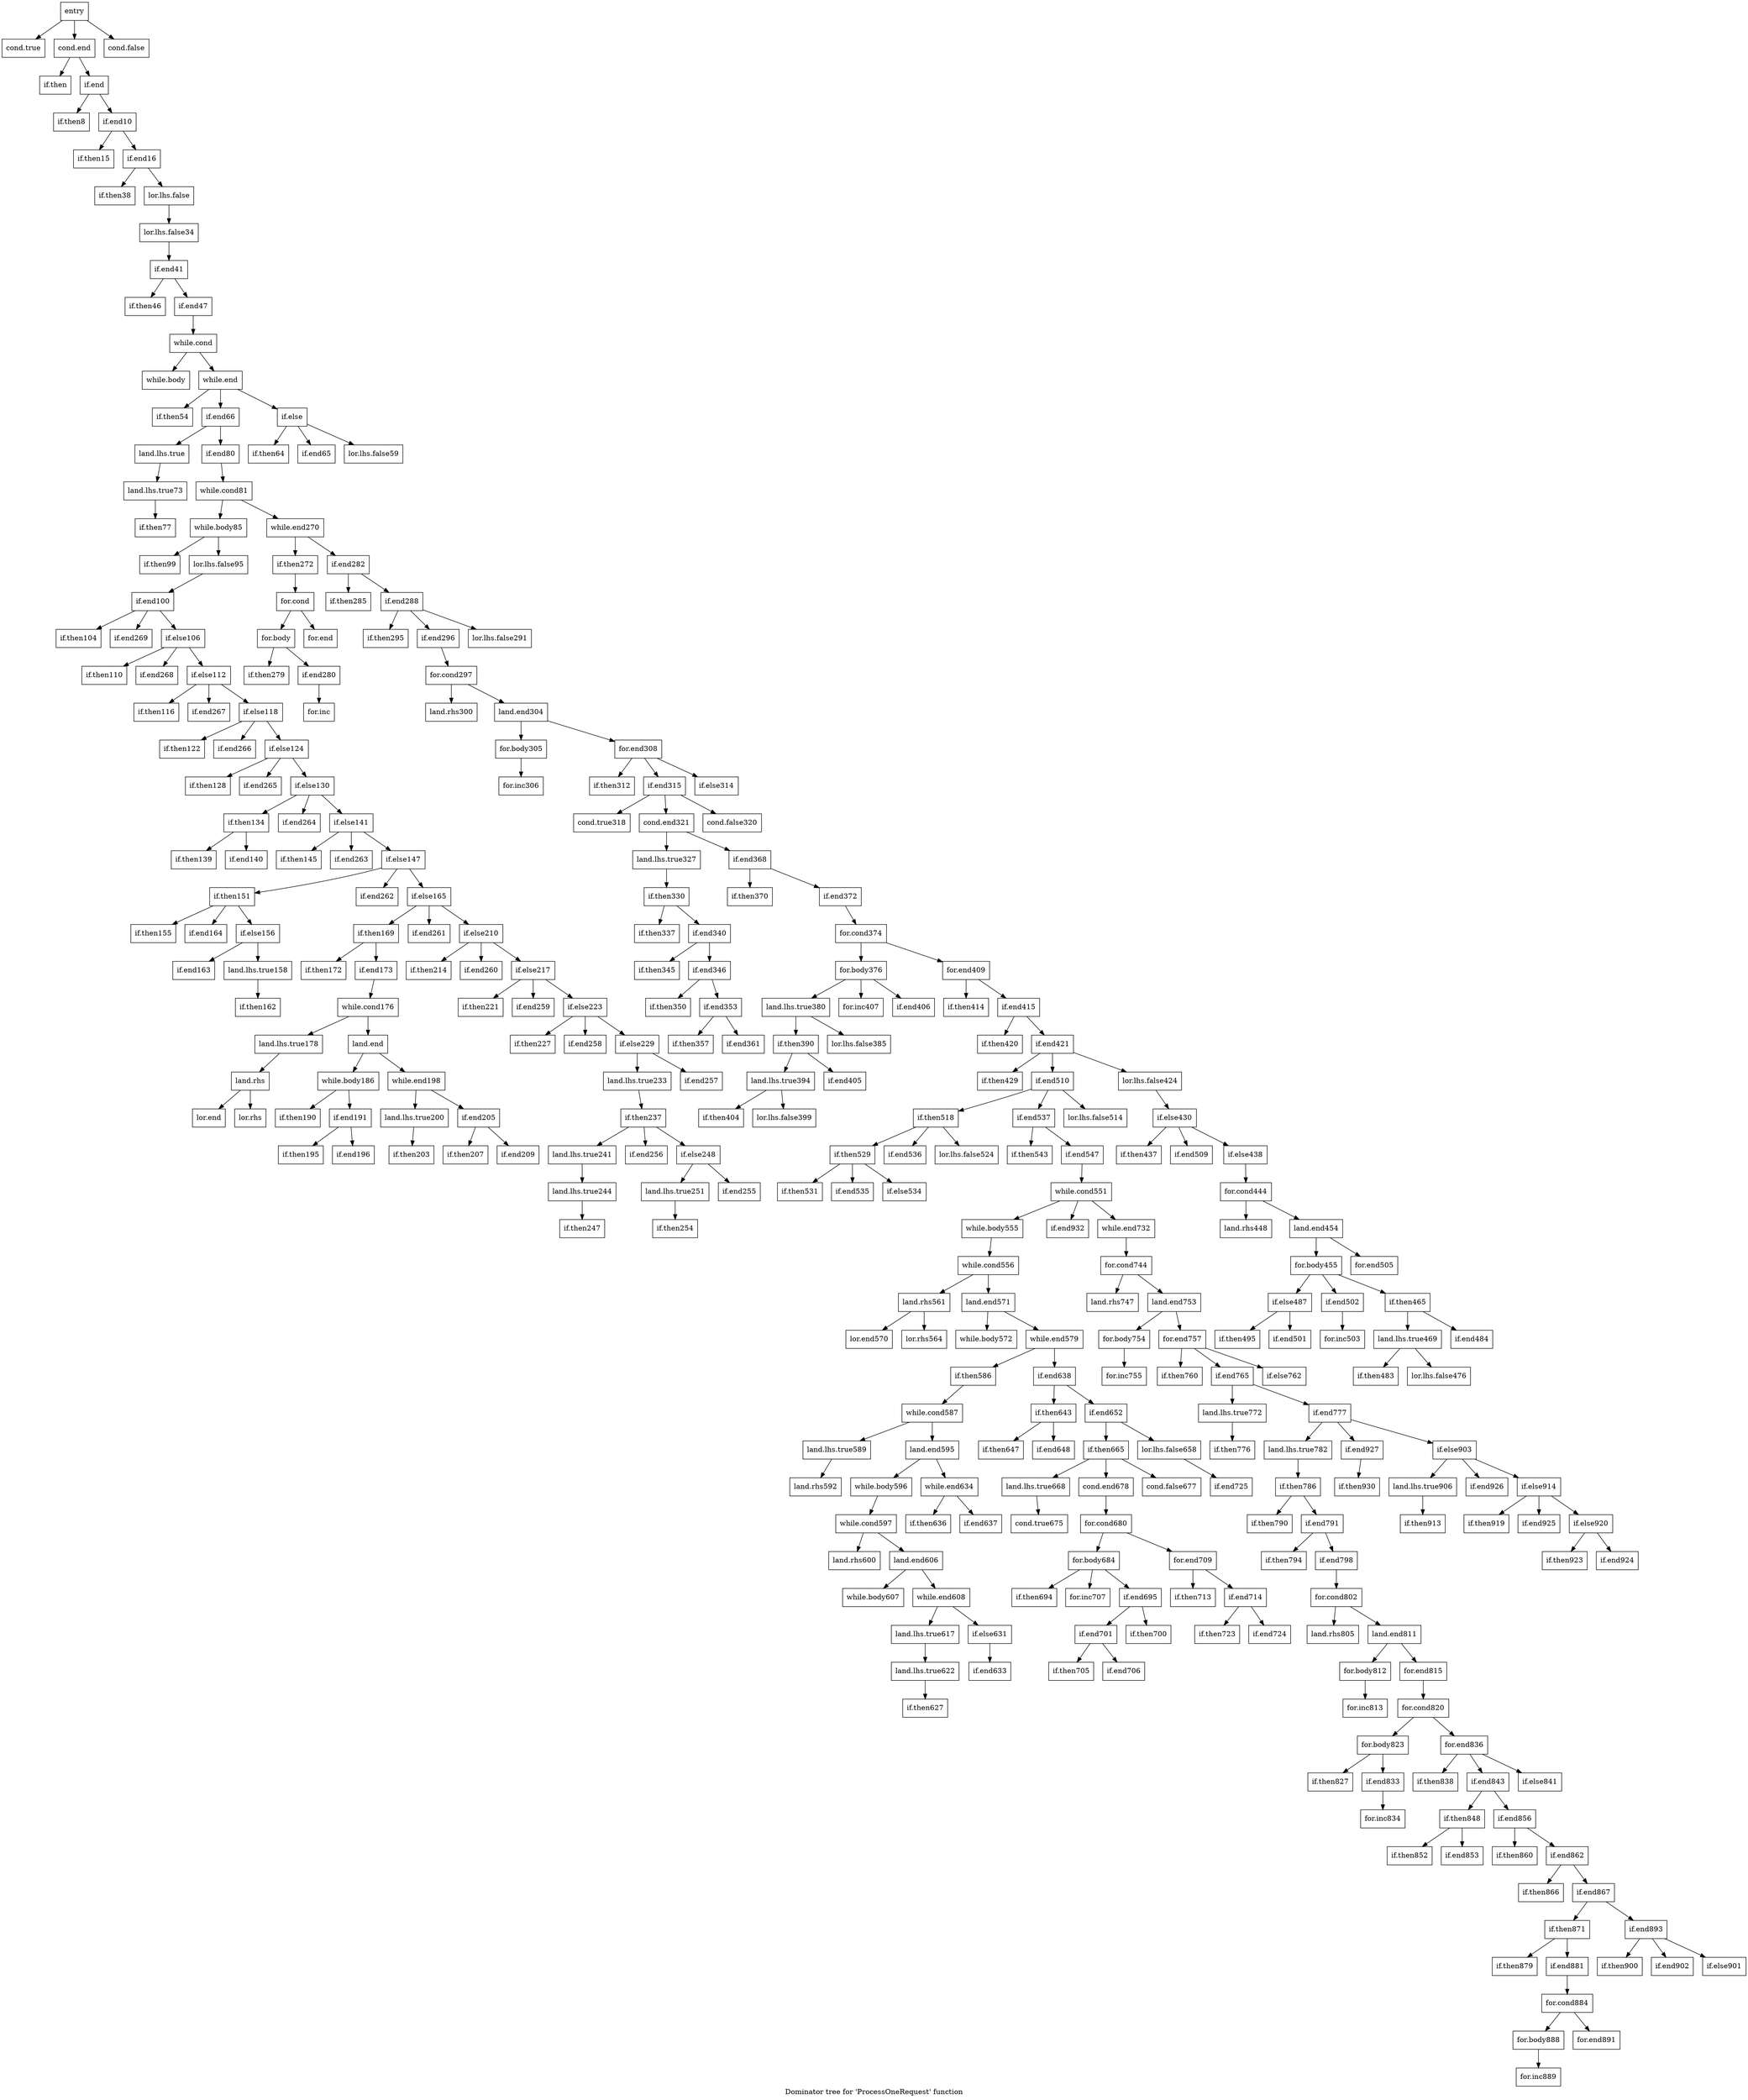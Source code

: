 digraph "Dominator tree for 'ProcessOneRequest' function" {
	label="Dominator tree for 'ProcessOneRequest' function";

	Node0xeb7fa0 [shape=record,label="{entry}"];
	Node0xeb7fa0 -> Node0xee7a70;
	Node0xeb7fa0 -> Node0xeb6680;
	Node0xeb7fa0 -> Node0xea7880;
	Node0xee7a70 [shape=record,label="{cond.true}"];
	Node0xeb6680 [shape=record,label="{cond.end}"];
	Node0xeb6680 -> Node0xeb4b50;
	Node0xeb6680 -> Node0xee9a70;
	Node0xeb4b50 [shape=record,label="{if.then}"];
	Node0xee9a70 [shape=record,label="{if.end}"];
	Node0xee9a70 -> Node0xeb5410;
	Node0xee9a70 -> Node0xeae7e0;
	Node0xeb5410 [shape=record,label="{if.then8}"];
	Node0xeae7e0 [shape=record,label="{if.end10}"];
	Node0xeae7e0 -> Node0xeae530;
	Node0xeae7e0 -> Node0xeaece0;
	Node0xeae530 [shape=record,label="{if.then15}"];
	Node0xeaece0 [shape=record,label="{if.end16}"];
	Node0xeaece0 -> Node0xebb650;
	Node0xeaece0 -> Node0xebc280;
	Node0xebb650 [shape=record,label="{if.then38}"];
	Node0xebc280 [shape=record,label="{lor.lhs.false}"];
	Node0xebc280 -> Node0xecfb90;
	Node0xecfb90 [shape=record,label="{lor.lhs.false34}"];
	Node0xecfb90 -> Node0xec2de0;
	Node0xec2de0 [shape=record,label="{if.end41}"];
	Node0xec2de0 -> Node0xee9ae0;
	Node0xec2de0 -> Node0xebe3b0;
	Node0xee9ae0 [shape=record,label="{if.then46}"];
	Node0xebe3b0 [shape=record,label="{if.end47}"];
	Node0xebe3b0 -> Node0xebe280;
	Node0xebe280 [shape=record,label="{while.cond}"];
	Node0xebe280 -> Node0xec3c50;
	Node0xebe280 -> Node0xecebc0;
	Node0xec3c50 [shape=record,label="{while.body}"];
	Node0xecebc0 [shape=record,label="{while.end}"];
	Node0xecebc0 -> Node0xec5ca0;
	Node0xecebc0 -> Node0xebfea0;
	Node0xecebc0 -> Node0xe99dd0;
	Node0xec5ca0 [shape=record,label="{if.then54}"];
	Node0xebfea0 [shape=record,label="{if.end66}"];
	Node0xebfea0 -> Node0xec2ca0;
	Node0xebfea0 -> Node0xebcbb0;
	Node0xec2ca0 [shape=record,label="{land.lhs.true}"];
	Node0xec2ca0 -> Node0xec30a0;
	Node0xec30a0 [shape=record,label="{land.lhs.true73}"];
	Node0xec30a0 -> Node0xec26b0;
	Node0xec26b0 [shape=record,label="{if.then77}"];
	Node0xebcbb0 [shape=record,label="{if.end80}"];
	Node0xebcbb0 -> Node0xebc000;
	Node0xebc000 [shape=record,label="{while.cond81}"];
	Node0xebc000 -> Node0xebc450;
	Node0xebc000 -> Node0xec0920;
	Node0xebc450 [shape=record,label="{while.body85}"];
	Node0xebc450 -> Node0xebdcb0;
	Node0xebc450 -> Node0xe6eaa0;
	Node0xebdcb0 [shape=record,label="{if.then99}"];
	Node0xe6eaa0 [shape=record,label="{lor.lhs.false95}"];
	Node0xe6eaa0 -> Node0xe333b0;
	Node0xe333b0 [shape=record,label="{if.end100}"];
	Node0xe333b0 -> Node0xe2fb20;
	Node0xe333b0 -> Node0xe33af0;
	Node0xe333b0 -> Node0xe94de0;
	Node0xe2fb20 [shape=record,label="{if.then104}"];
	Node0xe33af0 [shape=record,label="{if.end269}"];
	Node0xe94de0 [shape=record,label="{if.else106}"];
	Node0xe94de0 -> Node0xe42350;
	Node0xe94de0 -> Node0xe73bd0;
	Node0xe94de0 -> Node0xe4f2d0;
	Node0xe42350 [shape=record,label="{if.then110}"];
	Node0xe73bd0 [shape=record,label="{if.end268}"];
	Node0xe4f2d0 [shape=record,label="{if.else112}"];
	Node0xe4f2d0 -> Node0xe71c60;
	Node0xe4f2d0 -> Node0xe79aa0;
	Node0xe4f2d0 -> Node0xe70c50;
	Node0xe71c60 [shape=record,label="{if.then116}"];
	Node0xe79aa0 [shape=record,label="{if.end267}"];
	Node0xe70c50 [shape=record,label="{if.else118}"];
	Node0xe70c50 -> Node0xe85e10;
	Node0xe70c50 -> Node0xe62f20;
	Node0xe70c50 -> Node0xe73830;
	Node0xe85e10 [shape=record,label="{if.then122}"];
	Node0xe62f20 [shape=record,label="{if.end266}"];
	Node0xe73830 [shape=record,label="{if.else124}"];
	Node0xe73830 -> Node0xe3af70;
	Node0xe73830 -> Node0xe29580;
	Node0xe73830 -> Node0xe95560;
	Node0xe3af70 [shape=record,label="{if.then128}"];
	Node0xe29580 [shape=record,label="{if.end265}"];
	Node0xe95560 [shape=record,label="{if.else130}"];
	Node0xe95560 -> Node0xe118e0;
	Node0xe95560 -> Node0xe5ca20;
	Node0xe95560 -> Node0xe1d760;
	Node0xe118e0 [shape=record,label="{if.then134}"];
	Node0xe118e0 -> Node0xe8f630;
	Node0xe118e0 -> Node0xedfef0;
	Node0xe8f630 [shape=record,label="{if.then139}"];
	Node0xedfef0 [shape=record,label="{if.end140}"];
	Node0xe5ca20 [shape=record,label="{if.end264}"];
	Node0xe1d760 [shape=record,label="{if.else141}"];
	Node0xe1d760 -> Node0xe33760;
	Node0xe1d760 -> Node0xe8ecf0;
	Node0xe1d760 -> Node0xe6ee00;
	Node0xe33760 [shape=record,label="{if.then145}"];
	Node0xe8ecf0 [shape=record,label="{if.end263}"];
	Node0xe6ee00 [shape=record,label="{if.else147}"];
	Node0xe6ee00 -> Node0xe6fbc0;
	Node0xe6ee00 -> Node0xe50bd0;
	Node0xe6ee00 -> Node0xe0f7d0;
	Node0xe6fbc0 [shape=record,label="{if.then151}"];
	Node0xe6fbc0 -> Node0xe6d0d0;
	Node0xe6fbc0 -> Node0xe5d390;
	Node0xe6fbc0 -> Node0xe39450;
	Node0xe6d0d0 [shape=record,label="{if.then155}"];
	Node0xe5d390 [shape=record,label="{if.end164}"];
	Node0xe39450 [shape=record,label="{if.else156}"];
	Node0xe39450 -> Node0xe3dbb0;
	Node0xe39450 -> Node0xe80070;
	Node0xe3dbb0 [shape=record,label="{if.end163}"];
	Node0xe80070 [shape=record,label="{land.lhs.true158}"];
	Node0xe80070 -> Node0xea8cc0;
	Node0xea8cc0 [shape=record,label="{if.then162}"];
	Node0xe50bd0 [shape=record,label="{if.end262}"];
	Node0xe0f7d0 [shape=record,label="{if.else165}"];
	Node0xe0f7d0 -> Node0xe8d8e0;
	Node0xe0f7d0 -> Node0xe90e00;
	Node0xe0f7d0 -> Node0xe87260;
	Node0xe8d8e0 [shape=record,label="{if.then169}"];
	Node0xe8d8e0 -> Node0xe487e0;
	Node0xe8d8e0 -> Node0xe4c0d0;
	Node0xe487e0 [shape=record,label="{if.then172}"];
	Node0xe4c0d0 [shape=record,label="{if.end173}"];
	Node0xe4c0d0 -> Node0xe814a0;
	Node0xe814a0 [shape=record,label="{while.cond176}"];
	Node0xe814a0 -> Node0xe33ea0;
	Node0xe814a0 -> Node0xe6c260;
	Node0xe33ea0 [shape=record,label="{land.lhs.true178}"];
	Node0xe33ea0 -> Node0xe98090;
	Node0xe98090 [shape=record,label="{land.rhs}"];
	Node0xe98090 -> Node0xe938a0;
	Node0xe98090 -> Node0xe80560;
	Node0xe938a0 [shape=record,label="{lor.end}"];
	Node0xe80560 [shape=record,label="{lor.rhs}"];
	Node0xe6c260 [shape=record,label="{land.end}"];
	Node0xe6c260 -> Node0xe42f10;
	Node0xe6c260 -> Node0xe631c0;
	Node0xe42f10 [shape=record,label="{while.body186}"];
	Node0xe42f10 -> Node0xe57250;
	Node0xe42f10 -> Node0xe112a0;
	Node0xe57250 [shape=record,label="{if.then190}"];
	Node0xe112a0 [shape=record,label="{if.end191}"];
	Node0xe112a0 -> Node0xe2ff00;
	Node0xe112a0 -> Node0xe941e0;
	Node0xe2ff00 [shape=record,label="{if.then195}"];
	Node0xe941e0 [shape=record,label="{if.end196}"];
	Node0xe631c0 [shape=record,label="{while.end198}"];
	Node0xe631c0 -> Node0xe69e40;
	Node0xe631c0 -> Node0xe6cef0;
	Node0xe69e40 [shape=record,label="{land.lhs.true200}"];
	Node0xe69e40 -> Node0xe2ffd0;
	Node0xe2ffd0 [shape=record,label="{if.then203}"];
	Node0xe6cef0 [shape=record,label="{if.end205}"];
	Node0xe6cef0 -> Node0xe0f9d0;
	Node0xe6cef0 -> Node0xe484c0;
	Node0xe0f9d0 [shape=record,label="{if.then207}"];
	Node0xe484c0 [shape=record,label="{if.end209}"];
	Node0xe90e00 [shape=record,label="{if.end261}"];
	Node0xe87260 [shape=record,label="{if.else210}"];
	Node0xe87260 -> Node0xe70b80;
	Node0xe87260 -> Node0xe8e120;
	Node0xe87260 -> Node0xea0560;
	Node0xe70b80 [shape=record,label="{if.then214}"];
	Node0xe8e120 [shape=record,label="{if.end260}"];
	Node0xea0560 [shape=record,label="{if.else217}"];
	Node0xea0560 -> Node0xea06d0;
	Node0xea0560 -> Node0xe9beb0;
	Node0xea0560 -> Node0xe23420;
	Node0xea06d0 [shape=record,label="{if.then221}"];
	Node0xe9beb0 [shape=record,label="{if.end259}"];
	Node0xe23420 [shape=record,label="{if.else223}"];
	Node0xe23420 -> Node0xea1400;
	Node0xe23420 -> Node0xe3b1e0;
	Node0xe23420 -> Node0xee5f90;
	Node0xea1400 [shape=record,label="{if.then227}"];
	Node0xe3b1e0 [shape=record,label="{if.end258}"];
	Node0xee5f90 [shape=record,label="{if.else229}"];
	Node0xee5f90 -> Node0xea2e00;
	Node0xee5f90 -> Node0xe9eed0;
	Node0xea2e00 [shape=record,label="{land.lhs.true233}"];
	Node0xea2e00 -> Node0xe9d870;
	Node0xe9d870 [shape=record,label="{if.then237}"];
	Node0xe9d870 -> Node0xe9ac60;
	Node0xe9d870 -> Node0xe9c140;
	Node0xe9d870 -> Node0xe99ec0;
	Node0xe9ac60 [shape=record,label="{land.lhs.true241}"];
	Node0xe9ac60 -> Node0xe42720;
	Node0xe42720 [shape=record,label="{land.lhs.true244}"];
	Node0xe42720 -> Node0xe9aad0;
	Node0xe9aad0 [shape=record,label="{if.then247}"];
	Node0xe9c140 [shape=record,label="{if.end256}"];
	Node0xe99ec0 [shape=record,label="{if.else248}"];
	Node0xe99ec0 -> Node0xe63070;
	Node0xe99ec0 -> Node0xe51410;
	Node0xe63070 [shape=record,label="{land.lhs.true251}"];
	Node0xe63070 -> Node0xea0ea0;
	Node0xea0ea0 [shape=record,label="{if.then254}"];
	Node0xe51410 [shape=record,label="{if.end255}"];
	Node0xe9eed0 [shape=record,label="{if.end257}"];
	Node0xec0920 [shape=record,label="{while.end270}"];
	Node0xec0920 -> Node0xed1720;
	Node0xec0920 -> Node0xec2b70;
	Node0xed1720 [shape=record,label="{if.then272}"];
	Node0xed1720 -> Node0xed02f0;
	Node0xed02f0 [shape=record,label="{for.cond}"];
	Node0xed02f0 -> Node0xecc2a0;
	Node0xed02f0 -> Node0xed0680;
	Node0xecc2a0 [shape=record,label="{for.body}"];
	Node0xecc2a0 -> Node0xec6130;
	Node0xecc2a0 -> Node0xece850;
	Node0xec6130 [shape=record,label="{if.then279}"];
	Node0xece850 [shape=record,label="{if.end280}"];
	Node0xece850 -> Node0xec4fa0;
	Node0xec4fa0 [shape=record,label="{for.inc}"];
	Node0xed0680 [shape=record,label="{for.end}"];
	Node0xec2b70 [shape=record,label="{if.end282}"];
	Node0xec2b70 -> Node0xec12a0;
	Node0xec2b70 -> Node0xebfa00;
	Node0xec12a0 [shape=record,label="{if.then285}"];
	Node0xebfa00 [shape=record,label="{if.end288}"];
	Node0xebfa00 -> Node0xec86f0;
	Node0xebfa00 -> Node0xec1d40;
	Node0xebfa00 -> Node0xe10330;
	Node0xec86f0 [shape=record,label="{if.then295}"];
	Node0xec1d40 [shape=record,label="{if.end296}"];
	Node0xec1d40 -> Node0xecff20;
	Node0xecff20 [shape=record,label="{for.cond297}"];
	Node0xecff20 -> Node0xe4dcd0;
	Node0xecff20 -> Node0xec9ac0;
	Node0xe4dcd0 [shape=record,label="{land.rhs300}"];
	Node0xec9ac0 [shape=record,label="{land.end304}"];
	Node0xec9ac0 -> Node0xec8a70;
	Node0xec9ac0 -> Node0xec8350;
	Node0xec8a70 [shape=record,label="{for.body305}"];
	Node0xec8a70 -> Node0xec47f0;
	Node0xec47f0 [shape=record,label="{for.inc306}"];
	Node0xec8350 [shape=record,label="{for.end308}"];
	Node0xec8350 -> Node0xec55f0;
	Node0xec8350 -> Node0xebe650;
	Node0xec8350 -> Node0xee8f00;
	Node0xec55f0 [shape=record,label="{if.then312}"];
	Node0xebe650 [shape=record,label="{if.end315}"];
	Node0xebe650 -> Node0xec0020;
	Node0xebe650 -> Node0xecf170;
	Node0xebe650 -> Node0xe968c0;
	Node0xec0020 [shape=record,label="{cond.true318}"];
	Node0xecf170 [shape=record,label="{cond.end321}"];
	Node0xecf170 -> Node0xec7970;
	Node0xecf170 -> Node0xec5940;
	Node0xec7970 [shape=record,label="{land.lhs.true327}"];
	Node0xec7970 -> Node0xece270;
	Node0xece270 [shape=record,label="{if.then330}"];
	Node0xece270 -> Node0xebaa40;
	Node0xece270 -> Node0xec63f0;
	Node0xebaa40 [shape=record,label="{if.then337}"];
	Node0xec63f0 [shape=record,label="{if.end340}"];
	Node0xec63f0 -> Node0xec19b0;
	Node0xec63f0 -> Node0xec5330;
	Node0xec19b0 [shape=record,label="{if.then345}"];
	Node0xec5330 [shape=record,label="{if.end346}"];
	Node0xec5330 -> Node0xeeba80;
	Node0xec5330 -> Node0xec2080;
	Node0xeeba80 [shape=record,label="{if.then350}"];
	Node0xec2080 [shape=record,label="{if.end353}"];
	Node0xec2080 -> Node0xebe500;
	Node0xec2080 -> Node0xec7ef0;
	Node0xebe500 [shape=record,label="{if.then357}"];
	Node0xec7ef0 [shape=record,label="{if.end361}"];
	Node0xec5940 [shape=record,label="{if.end368}"];
	Node0xec5940 -> Node0xec2aa0;
	Node0xec5940 -> Node0xec65a0;
	Node0xec2aa0 [shape=record,label="{if.then370}"];
	Node0xec65a0 [shape=record,label="{if.end372}"];
	Node0xec65a0 -> Node0xec34a0;
	Node0xec34a0 [shape=record,label="{for.cond374}"];
	Node0xec34a0 -> Node0xebcf60;
	Node0xec34a0 -> Node0xed3460;
	Node0xebcf60 [shape=record,label="{for.body376}"];
	Node0xebcf60 -> Node0xebc5c0;
	Node0xebcf60 -> Node0xec9f20;
	Node0xebcf60 -> Node0xed2280;
	Node0xebc5c0 [shape=record,label="{land.lhs.true380}"];
	Node0xebc5c0 -> Node0xecf7c0;
	Node0xebc5c0 -> Node0xed1df0;
	Node0xecf7c0 [shape=record,label="{if.then390}"];
	Node0xecf7c0 -> Node0xec2450;
	Node0xecf7c0 -> Node0xed3b20;
	Node0xec2450 [shape=record,label="{land.lhs.true394}"];
	Node0xec2450 -> Node0xed0a50;
	Node0xec2450 -> Node0xed4130;
	Node0xed0a50 [shape=record,label="{if.then404}"];
	Node0xed4130 [shape=record,label="{lor.lhs.false399}"];
	Node0xed3b20 [shape=record,label="{if.end405}"];
	Node0xed1df0 [shape=record,label="{lor.lhs.false385}"];
	Node0xec9f20 [shape=record,label="{for.inc407}"];
	Node0xed2280 [shape=record,label="{if.end406}"];
	Node0xed3460 [shape=record,label="{for.end409}"];
	Node0xed3460 -> Node0xed3750;
	Node0xed3460 -> Node0xe03a50;
	Node0xed3750 [shape=record,label="{if.then414}"];
	Node0xe03a50 [shape=record,label="{if.end415}"];
	Node0xe03a50 -> Node0xee30c0;
	Node0xe03a50 -> Node0xee5c00;
	Node0xee30c0 [shape=record,label="{if.then420}"];
	Node0xee5c00 [shape=record,label="{if.end421}"];
	Node0xee5c00 -> Node0xed60a0;
	Node0xee5c00 -> Node0xed9070;
	Node0xee5c00 -> Node0xe29c90;
	Node0xed60a0 [shape=record,label="{if.then429}"];
	Node0xed9070 [shape=record,label="{if.end510}"];
	Node0xed9070 -> Node0xe55b20;
	Node0xed9070 -> Node0xedd5d0;
	Node0xed9070 -> Node0xe96460;
	Node0xe55b20 [shape=record,label="{if.then518}"];
	Node0xe55b20 -> Node0xed4500;
	Node0xe55b20 -> Node0xe0ac60;
	Node0xe55b20 -> Node0xe975a0;
	Node0xed4500 [shape=record,label="{if.then529}"];
	Node0xed4500 -> Node0xe8f4e0;
	Node0xed4500 -> Node0xee5ed0;
	Node0xed4500 -> Node0xe59590;
	Node0xe8f4e0 [shape=record,label="{if.then531}"];
	Node0xee5ed0 [shape=record,label="{if.end535}"];
	Node0xe59590 [shape=record,label="{if.else534}"];
	Node0xe0ac60 [shape=record,label="{if.end536}"];
	Node0xe975a0 [shape=record,label="{lor.lhs.false524}"];
	Node0xedd5d0 [shape=record,label="{if.end537}"];
	Node0xedd5d0 -> Node0xed8ab0;
	Node0xedd5d0 -> Node0xed4b20;
	Node0xed8ab0 [shape=record,label="{if.then543}"];
	Node0xed4b20 [shape=record,label="{if.end547}"];
	Node0xed4b20 -> Node0xedf020;
	Node0xedf020 [shape=record,label="{while.cond551}"];
	Node0xedf020 -> Node0xedf420;
	Node0xedf020 -> Node0xe4e620;
	Node0xedf020 -> Node0xed50a0;
	Node0xedf420 [shape=record,label="{while.body555}"];
	Node0xedf420 -> Node0xed7a60;
	Node0xed7a60 [shape=record,label="{while.cond556}"];
	Node0xed7a60 -> Node0xe05e10;
	Node0xed7a60 -> Node0xedc540;
	Node0xe05e10 [shape=record,label="{land.rhs561}"];
	Node0xe05e10 -> Node0xed93c0;
	Node0xe05e10 -> Node0xe847a0;
	Node0xed93c0 [shape=record,label="{lor.end570}"];
	Node0xe847a0 [shape=record,label="{lor.rhs564}"];
	Node0xedc540 [shape=record,label="{land.end571}"];
	Node0xedc540 -> Node0xe04310;
	Node0xedc540 -> Node0xedde90;
	Node0xe04310 [shape=record,label="{while.body572}"];
	Node0xedde90 [shape=record,label="{while.end579}"];
	Node0xedde90 -> Node0xedfc20;
	Node0xedde90 -> Node0xe2f5b0;
	Node0xedfc20 [shape=record,label="{if.then586}"];
	Node0xedfc20 -> Node0xede760;
	Node0xede760 [shape=record,label="{while.cond587}"];
	Node0xede760 -> Node0xe0af90;
	Node0xede760 -> Node0xede360;
	Node0xe0af90 [shape=record,label="{land.lhs.true589}"];
	Node0xe0af90 -> Node0xed5f90;
	Node0xed5f90 [shape=record,label="{land.rhs592}"];
	Node0xede360 [shape=record,label="{land.end595}"];
	Node0xede360 -> Node0xed5750;
	Node0xede360 -> Node0xe004d0;
	Node0xed5750 [shape=record,label="{while.body596}"];
	Node0xed5750 -> Node0xdd2170;
	Node0xdd2170 [shape=record,label="{while.cond597}"];
	Node0xdd2170 -> Node0xed5e20;
	Node0xdd2170 -> Node0xe05f10;
	Node0xed5e20 [shape=record,label="{land.rhs600}"];
	Node0xe05f10 [shape=record,label="{land.end606}"];
	Node0xe05f10 -> Node0xed6260;
	Node0xe05f10 -> Node0xee5a70;
	Node0xed6260 [shape=record,label="{while.body607}"];
	Node0xee5a70 [shape=record,label="{while.end608}"];
	Node0xee5a70 -> Node0xedc250;
	Node0xee5a70 -> Node0xed74f0;
	Node0xedc250 [shape=record,label="{land.lhs.true617}"];
	Node0xedc250 -> Node0xe03920;
	Node0xe03920 [shape=record,label="{land.lhs.true622}"];
	Node0xe03920 -> Node0xedcac0;
	Node0xedcac0 [shape=record,label="{if.then627}"];
	Node0xed74f0 [shape=record,label="{if.else631}"];
	Node0xed74f0 -> Node0xe04430;
	Node0xe04430 [shape=record,label="{if.end633}"];
	Node0xe004d0 [shape=record,label="{while.end634}"];
	Node0xe004d0 -> Node0xedd890;
	Node0xe004d0 -> Node0xed9d20;
	Node0xedd890 [shape=record,label="{if.then636}"];
	Node0xed9d20 [shape=record,label="{if.end637}"];
	Node0xe2f5b0 [shape=record,label="{if.end638}"];
	Node0xe2f5b0 -> Node0xe0db20;
	Node0xe2f5b0 -> Node0xe86da0;
	Node0xe0db20 [shape=record,label="{if.then643}"];
	Node0xe0db20 -> Node0xe70880;
	Node0xe0db20 -> Node0xe69fd0;
	Node0xe70880 [shape=record,label="{if.then647}"];
	Node0xe69fd0 [shape=record,label="{if.end648}"];
	Node0xe86da0 [shape=record,label="{if.end652}"];
	Node0xe86da0 -> Node0xe28cf0;
	Node0xe86da0 -> Node0xe620d0;
	Node0xe28cf0 [shape=record,label="{if.then665}"];
	Node0xe28cf0 -> Node0xe225a0;
	Node0xe28cf0 -> Node0xe99520;
	Node0xe28cf0 -> Node0xe813b0;
	Node0xe225a0 [shape=record,label="{land.lhs.true668}"];
	Node0xe225a0 -> Node0xe5f260;
	Node0xe5f260 [shape=record,label="{cond.true675}"];
	Node0xe99520 [shape=record,label="{cond.end678}"];
	Node0xe99520 -> Node0xe8ee40;
	Node0xe8ee40 [shape=record,label="{for.cond680}"];
	Node0xe8ee40 -> Node0xe23ce0;
	Node0xe8ee40 -> Node0xe22360;
	Node0xe23ce0 [shape=record,label="{for.body684}"];
	Node0xe23ce0 -> Node0xe1c5c0;
	Node0xe23ce0 -> Node0xe97260;
	Node0xe23ce0 -> Node0xe371e0;
	Node0xe1c5c0 [shape=record,label="{if.then694}"];
	Node0xe97260 [shape=record,label="{for.inc707}"];
	Node0xe371e0 [shape=record,label="{if.end695}"];
	Node0xe371e0 -> Node0xe7ff00;
	Node0xe371e0 -> Node0xe247f0;
	Node0xe7ff00 [shape=record,label="{if.end701}"];
	Node0xe7ff00 -> Node0xe98b40;
	Node0xe7ff00 -> Node0xe72ca0;
	Node0xe98b40 [shape=record,label="{if.then705}"];
	Node0xe72ca0 [shape=record,label="{if.end706}"];
	Node0xe247f0 [shape=record,label="{if.then700}"];
	Node0xe22360 [shape=record,label="{for.end709}"];
	Node0xe22360 -> Node0xe378c0;
	Node0xe22360 -> Node0xe90750;
	Node0xe378c0 [shape=record,label="{if.then713}"];
	Node0xe90750 [shape=record,label="{if.end714}"];
	Node0xe90750 -> Node0xe27160;
	Node0xe90750 -> Node0xe73a80;
	Node0xe27160 [shape=record,label="{if.then723}"];
	Node0xe73a80 [shape=record,label="{if.end724}"];
	Node0xe813b0 [shape=record,label="{cond.false677}"];
	Node0xe620d0 [shape=record,label="{lor.lhs.false658}"];
	Node0xe620d0 -> Node0xe90210;
	Node0xe90210 [shape=record,label="{if.end725}"];
	Node0xe4e620 [shape=record,label="{if.end932}"];
	Node0xed50a0 [shape=record,label="{while.end732}"];
	Node0xed50a0 -> Node0xe0b800;
	Node0xe0b800 [shape=record,label="{for.cond744}"];
	Node0xe0b800 -> Node0xee0360;
	Node0xe0b800 -> Node0xedd0d0;
	Node0xee0360 [shape=record,label="{land.rhs747}"];
	Node0xedd0d0 [shape=record,label="{land.end753}"];
	Node0xedd0d0 -> Node0xe0b5e0;
	Node0xedd0d0 -> Node0xed7040;
	Node0xe0b5e0 [shape=record,label="{for.body754}"];
	Node0xe0b5e0 -> Node0xed5a40;
	Node0xed5a40 [shape=record,label="{for.inc755}"];
	Node0xed7040 [shape=record,label="{for.end757}"];
	Node0xed7040 -> Node0xe3b8b0;
	Node0xed7040 -> Node0xe885f0;
	Node0xed7040 -> Node0xe816e0;
	Node0xe3b8b0 [shape=record,label="{if.then760}"];
	Node0xe885f0 [shape=record,label="{if.end765}"];
	Node0xe885f0 -> Node0xe24140;
	Node0xe885f0 -> Node0xe81830;
	Node0xe24140 [shape=record,label="{land.lhs.true772}"];
	Node0xe24140 -> Node0xe98250;
	Node0xe98250 [shape=record,label="{if.then776}"];
	Node0xe81830 [shape=record,label="{if.end777}"];
	Node0xe81830 -> Node0xe92690;
	Node0xe81830 -> Node0xe3ae20;
	Node0xe81830 -> Node0xe17f00;
	Node0xe92690 [shape=record,label="{land.lhs.true782}"];
	Node0xe92690 -> Node0xe93e50;
	Node0xe93e50 [shape=record,label="{if.then786}"];
	Node0xe93e50 -> Node0xe628d0;
	Node0xe93e50 -> Node0xe95a00;
	Node0xe628d0 [shape=record,label="{if.then790}"];
	Node0xe95a00 [shape=record,label="{if.end791}"];
	Node0xe95a00 -> Node0xe32f10;
	Node0xe95a00 -> Node0xe894e0;
	Node0xe32f10 [shape=record,label="{if.then794}"];
	Node0xe894e0 [shape=record,label="{if.end798}"];
	Node0xe894e0 -> Node0xe99b80;
	Node0xe99b80 [shape=record,label="{for.cond802}"];
	Node0xe99b80 -> Node0xe10b40;
	Node0xe99b80 -> Node0xe4ed80;
	Node0xe10b40 [shape=record,label="{land.rhs805}"];
	Node0xe4ed80 [shape=record,label="{land.end811}"];
	Node0xe4ed80 -> Node0xe5f6a0;
	Node0xe4ed80 -> Node0xe7a870;
	Node0xe5f6a0 [shape=record,label="{for.body812}"];
	Node0xe5f6a0 -> Node0xe298e0;
	Node0xe298e0 [shape=record,label="{for.inc813}"];
	Node0xe7a870 [shape=record,label="{for.end815}"];
	Node0xe7a870 -> Node0xe2b990;
	Node0xe2b990 [shape=record,label="{for.cond820}"];
	Node0xe2b990 -> Node0xe47c20;
	Node0xe2b990 -> Node0xe44400;
	Node0xe47c20 [shape=record,label="{for.body823}"];
	Node0xe47c20 -> Node0xe6e610;
	Node0xe47c20 -> Node0xe5c6e0;
	Node0xe6e610 [shape=record,label="{if.then827}"];
	Node0xe5c6e0 [shape=record,label="{if.end833}"];
	Node0xe5c6e0 -> Node0xe6bce0;
	Node0xe6bce0 [shape=record,label="{for.inc834}"];
	Node0xe44400 [shape=record,label="{for.end836}"];
	Node0xe44400 -> Node0xe2eab0;
	Node0xe44400 -> Node0xe98920;
	Node0xe44400 -> Node0xe95830;
	Node0xe2eab0 [shape=record,label="{if.then838}"];
	Node0xe98920 [shape=record,label="{if.end843}"];
	Node0xe98920 -> Node0xe81230;
	Node0xe98920 -> Node0xe98680;
	Node0xe81230 [shape=record,label="{if.then848}"];
	Node0xe81230 -> Node0xe7f340;
	Node0xe81230 -> Node0xe88830;
	Node0xe7f340 [shape=record,label="{if.then852}"];
	Node0xe88830 [shape=record,label="{if.end853}"];
	Node0xe98680 [shape=record,label="{if.end856}"];
	Node0xe98680 -> Node0xeb0f20;
	Node0xe98680 -> Node0xe50920;
	Node0xeb0f20 [shape=record,label="{if.then860}"];
	Node0xe50920 [shape=record,label="{if.end862}"];
	Node0xe50920 -> Node0xe7f210;
	Node0xe50920 -> Node0xe33070;
	Node0xe7f210 [shape=record,label="{if.then866}"];
	Node0xe33070 [shape=record,label="{if.end867}"];
	Node0xe33070 -> Node0xe80e70;
	Node0xe33070 -> Node0xe700d0;
	Node0xe80e70 [shape=record,label="{if.then871}"];
	Node0xe80e70 -> Node0xe6fd10;
	Node0xe80e70 -> Node0xe288b0;
	Node0xe6fd10 [shape=record,label="{if.then879}"];
	Node0xe288b0 [shape=record,label="{if.end881}"];
	Node0xe288b0 -> Node0xe3f0e0;
	Node0xe3f0e0 [shape=record,label="{for.cond884}"];
	Node0xe3f0e0 -> Node0xe10750;
	Node0xe3f0e0 -> Node0xe2d3b0;
	Node0xe10750 [shape=record,label="{for.body888}"];
	Node0xe10750 -> Node0xe0ae00;
	Node0xe0ae00 [shape=record,label="{for.inc889}"];
	Node0xe2d3b0 [shape=record,label="{for.end891}"];
	Node0xe700d0 [shape=record,label="{if.end893}"];
	Node0xe700d0 -> Node0xe0b490;
	Node0xe700d0 -> Node0xe7ef70;
	Node0xe700d0 -> Node0xe11c70;
	Node0xe0b490 [shape=record,label="{if.then900}"];
	Node0xe7ef70 [shape=record,label="{if.end902}"];
	Node0xe11c70 [shape=record,label="{if.else901}"];
	Node0xe95830 [shape=record,label="{if.else841}"];
	Node0xe3ae20 [shape=record,label="{if.end927}"];
	Node0xe3ae20 -> Node0xe7e560;
	Node0xe7e560 [shape=record,label="{if.then930}"];
	Node0xe17f00 [shape=record,label="{if.else903}"];
	Node0xe17f00 -> Node0xe5f450;
	Node0xe17f00 -> Node0xe6a280;
	Node0xe17f00 -> Node0xe21c30;
	Node0xe5f450 [shape=record,label="{land.lhs.true906}"];
	Node0xe5f450 -> Node0xe3d4d0;
	Node0xe3d4d0 [shape=record,label="{if.then913}"];
	Node0xe6a280 [shape=record,label="{if.end926}"];
	Node0xe21c30 [shape=record,label="{if.else914}"];
	Node0xe21c30 -> Node0xe984f0;
	Node0xe21c30 -> Node0xe95d90;
	Node0xe21c30 -> Node0xe61310;
	Node0xe984f0 [shape=record,label="{if.then919}"];
	Node0xe95d90 [shape=record,label="{if.end925}"];
	Node0xe61310 [shape=record,label="{if.else920}"];
	Node0xe61310 -> Node0xe50790;
	Node0xe61310 -> Node0xe239f0;
	Node0xe50790 [shape=record,label="{if.then923}"];
	Node0xe239f0 [shape=record,label="{if.end924}"];
	Node0xe816e0 [shape=record,label="{if.else762}"];
	Node0xe96460 [shape=record,label="{lor.lhs.false514}"];
	Node0xe29c90 [shape=record,label="{lor.lhs.false424}"];
	Node0xe29c90 -> Node0xe59cc0;
	Node0xe59cc0 [shape=record,label="{if.else430}"];
	Node0xe59cc0 -> Node0xe72b10;
	Node0xe59cc0 -> Node0xe7bd80;
	Node0xe59cc0 -> Node0xe36690;
	Node0xe72b10 [shape=record,label="{if.then437}"];
	Node0xe7bd80 [shape=record,label="{if.end509}"];
	Node0xe36690 [shape=record,label="{if.else438}"];
	Node0xe36690 -> Node0xe89610;
	Node0xe89610 [shape=record,label="{for.cond444}"];
	Node0xe89610 -> Node0xe32b60;
	Node0xe89610 -> Node0xe6c460;
	Node0xe32b60 [shape=record,label="{land.rhs448}"];
	Node0xe6c460 [shape=record,label="{land.end454}"];
	Node0xe6c460 -> Node0xe52790;
	Node0xe6c460 -> Node0xe5bfb0;
	Node0xe52790 [shape=record,label="{for.body455}"];
	Node0xe52790 -> Node0xe43400;
	Node0xe52790 -> Node0xe735c0;
	Node0xe52790 -> Node0xe421c0;
	Node0xe43400 [shape=record,label="{if.else487}"];
	Node0xe43400 -> Node0xe91de0;
	Node0xe43400 -> Node0xe26d00;
	Node0xe91de0 [shape=record,label="{if.then495}"];
	Node0xe26d00 [shape=record,label="{if.end501}"];
	Node0xe735c0 [shape=record,label="{if.end502}"];
	Node0xe735c0 -> Node0xe41ab0;
	Node0xe41ab0 [shape=record,label="{for.inc503}"];
	Node0xe421c0 [shape=record,label="{if.then465}"];
	Node0xe421c0 -> Node0xe5ef50;
	Node0xe421c0 -> Node0xe84060;
	Node0xe5ef50 [shape=record,label="{land.lhs.true469}"];
	Node0xe5ef50 -> Node0xe27d70;
	Node0xe5ef50 -> Node0xedffe0;
	Node0xe27d70 [shape=record,label="{if.then483}"];
	Node0xedffe0 [shape=record,label="{lor.lhs.false476}"];
	Node0xe84060 [shape=record,label="{if.end484}"];
	Node0xe5bfb0 [shape=record,label="{for.end505}"];
	Node0xe968c0 [shape=record,label="{cond.false320}"];
	Node0xee8f00 [shape=record,label="{if.else314}"];
	Node0xe10330 [shape=record,label="{lor.lhs.false291}"];
	Node0xe99dd0 [shape=record,label="{if.else}"];
	Node0xe99dd0 -> Node0xe4f460;
	Node0xe99dd0 -> Node0xeab780;
	Node0xe99dd0 -> Node0xeab070;
	Node0xe4f460 [shape=record,label="{if.then64}"];
	Node0xeab780 [shape=record,label="{if.end65}"];
	Node0xeab070 [shape=record,label="{lor.lhs.false59}"];
	Node0xea7880 [shape=record,label="{cond.false}"];
}
